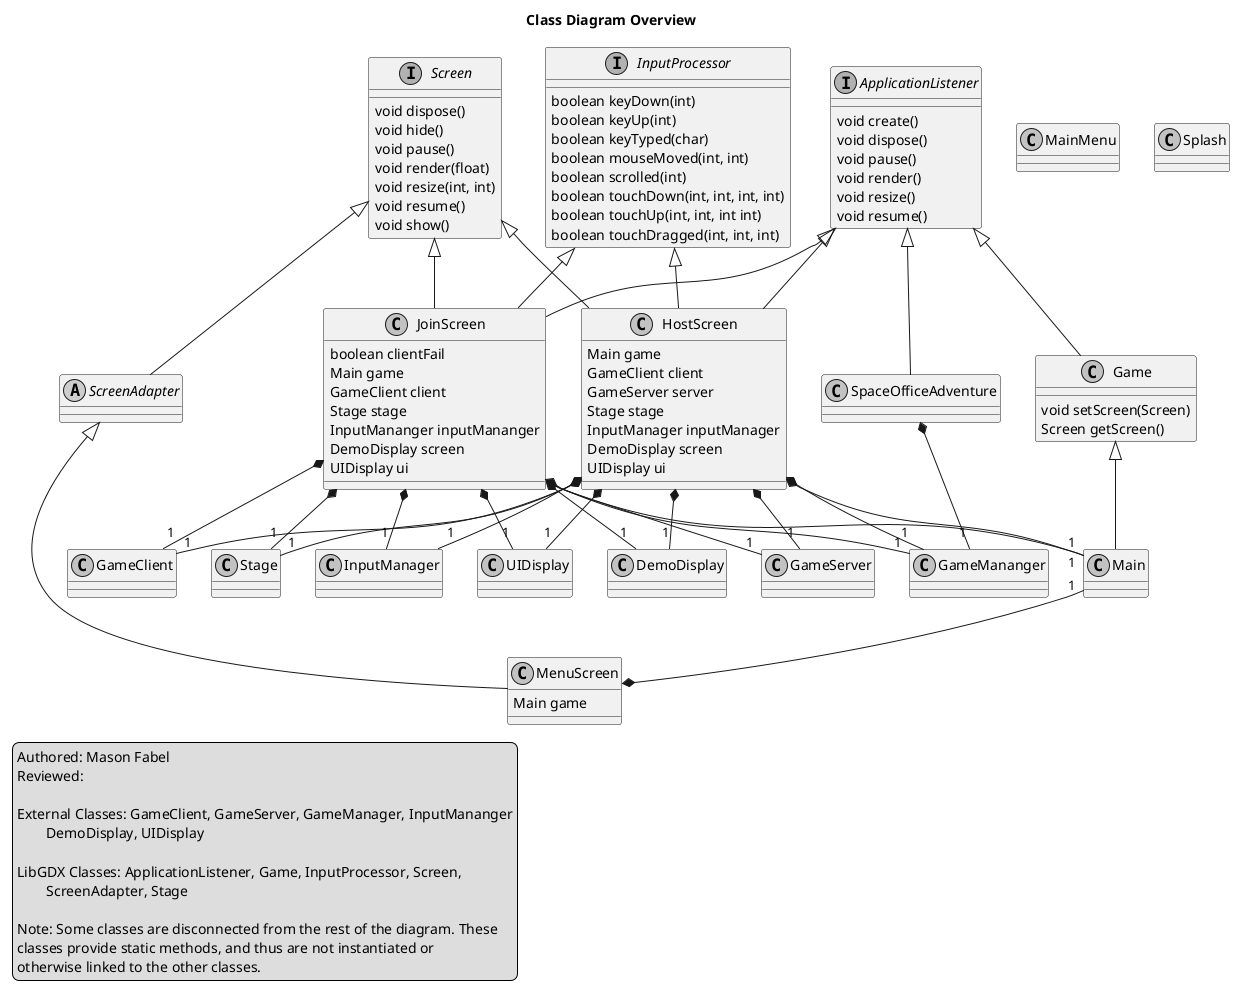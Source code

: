 @startuml
skinparam monochrome true
skinparam shadowing false

title Class Diagram Overview
legend left
	Authored: Mason Fabel
	Reviewed: 

	External Classes: GameClient, GameServer, GameManager, InputMananger
		DemoDisplay, UIDisplay

	LibGDX Classes: ApplicationListener, Game, InputProcessor, Screen,
		ScreenAdapter, Stage

	Note: Some classes are disconnected from the rest of the diagram. These
	classes provide static methods, and thus are not instantiated or
	otherwise linked to the other classes.
endlegend

interface ApplicationListener {
	void create()
	void dispose()
	void pause()
	void render()
	void resize()
	void resume()
}

interface InputProcessor {
	boolean keyDown(int)
	boolean keyUp(int)
	boolean keyTyped(char)
	boolean mouseMoved(int, int)
	boolean scrolled(int)
	boolean touchDown(int, int, int, int)
	boolean touchUp(int, int, int int)
	boolean touchDragged(int, int, int)
}

class Game {
	void setScreen(Screen)
	Screen getScreen()
}
Game -up-|> ApplicationListener

interface Screen {
	void dispose()
	void hide()
	void pause()
	void render(float)
	void resize(int, int)
	void resume()
	void show()
}

abstract class ScreenAdapter {
}
ScreenAdapter -up-|> Screen

class SpaceOfficeAdventure {
}
SpaceOfficeAdventure -up-|> ApplicationListener
SpaceOfficeAdventure *-down- "1" GameMananger

class Main {
}
Main -up-|> Game

class HostScreen {
	Main game
	GameClient client
	GameServer server
	Stage stage
	InputManager inputManager
	DemoDisplay screen
	UIDisplay ui
}
HostScreen -up-|> ApplicationListener
HostScreen -up-|> InputProcessor
HostScreen -up-|> Screen
HostScreen *-down- "1" Main
HostScreen *-down- "1" GameMananger
HostScreen *-down- "1" GameServer
HostScreen *-down- "1" GameClient
HostScreen *-down- "1" Stage
HostScreen *-down- "1" InputManager
HostScreen *-down- "1" UIDisplay
HostScreen *-down- "1" DemoDisplay

class JoinScreen {
	boolean clientFail
	Main game
	GameClient client
	Stage stage
	InputMananger inputMananger
	DemoDisplay screen
	UIDisplay ui
}
JoinScreen -up-|> ApplicationListener
JoinScreen -up-|> InputProcessor
JoinScreen -up-|> Screen
JoinScreen *-down- "1" Main
JoinScreen *-down- "1" GameMananger
JoinScreen *-down- "1" GameServer
JoinScreen *-down- "1" GameClient
JoinScreen *-down- "1" Stage
JoinScreen *-down- "1" InputManager
JoinScreen *-down- "1" UIDisplay
JoinScreen *-down- "1" DemoDisplay

class MainMenu {
}

class MenuScreen {
	Main game
}
MenuScreen -up-|> ScreenAdapter
MenuScreen *-up- "1" Main

class Splash {
}

@enduml
